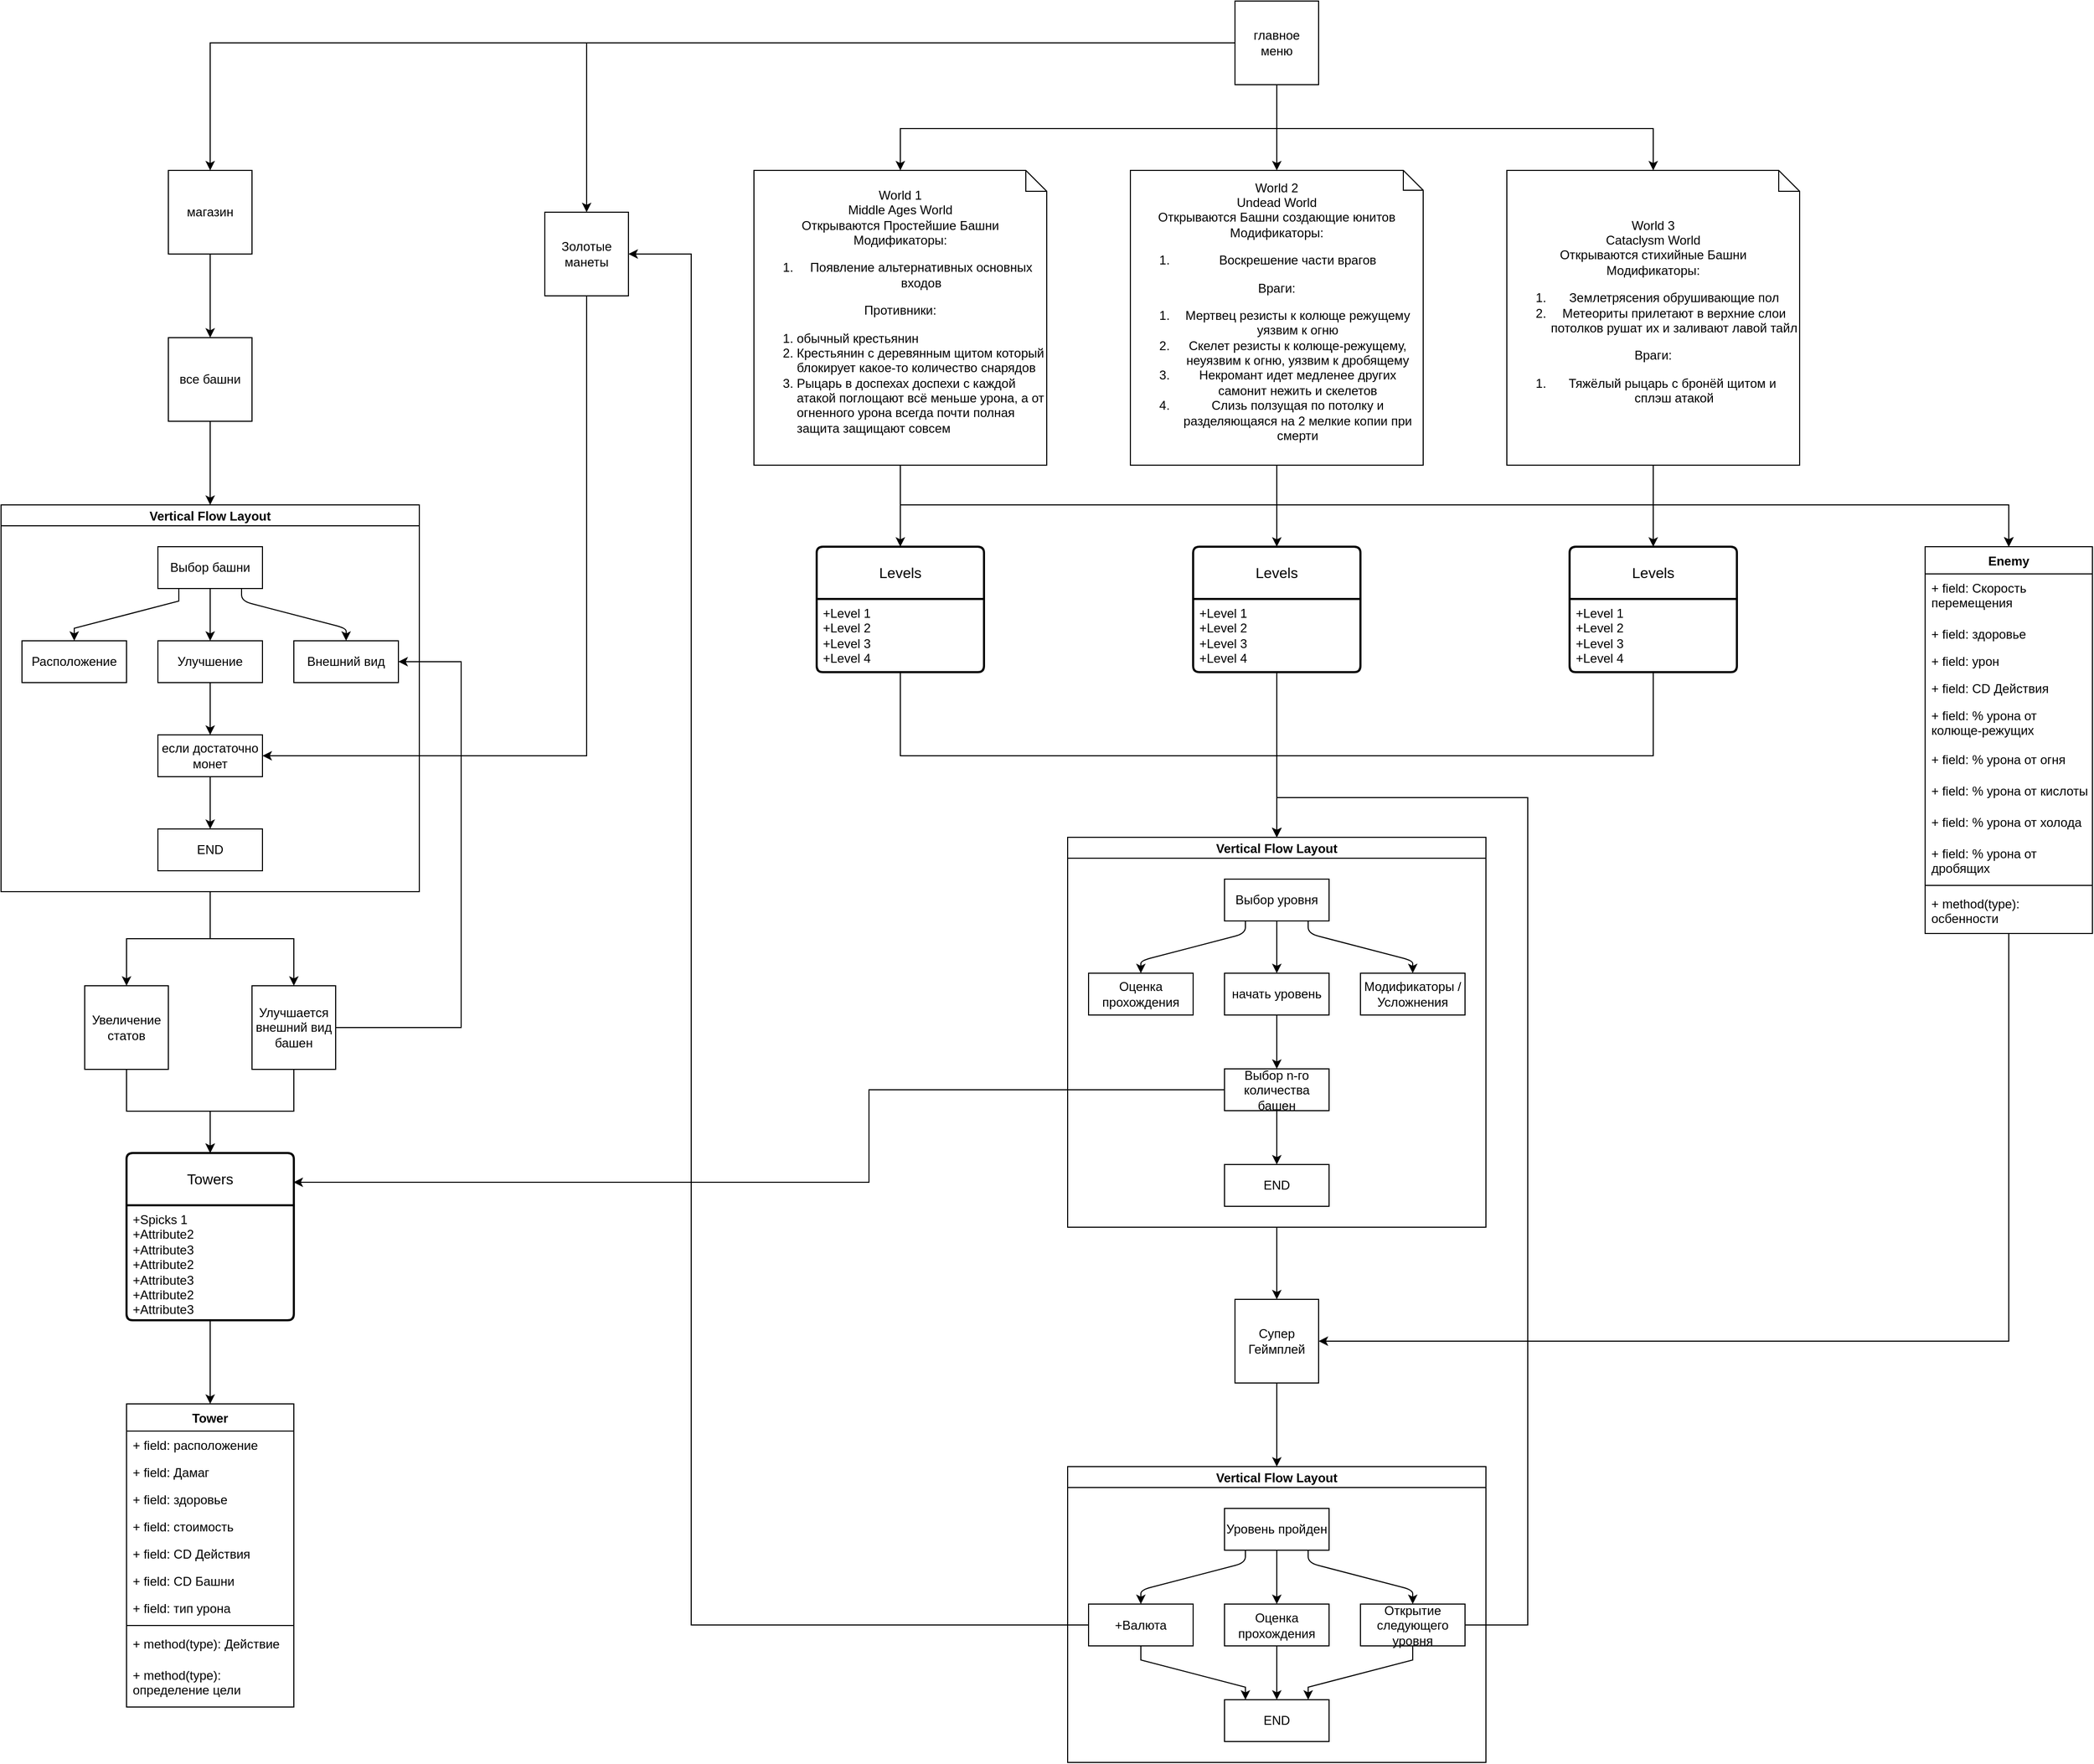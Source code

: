 <mxfile version="22.1.5" type="github">
  <diagram name="Страница — 1" id="nsXlW_DT-UsqhyboqPyw">
    <mxGraphModel dx="3465" dy="1983" grid="1" gridSize="10" guides="1" tooltips="1" connect="1" arrows="1" fold="1" page="1" pageScale="1" pageWidth="827" pageHeight="1169" math="0" shadow="0">
      <root>
        <mxCell id="0" />
        <mxCell id="1" parent="0" />
        <mxCell id="zxyF027QwPhP6R2RznG6-3" style="edgeStyle=orthogonalEdgeStyle;rounded=0;orthogonalLoop=1;jettySize=auto;html=1;" parent="1" source="zxyF027QwPhP6R2RznG6-1" target="zxyF027QwPhP6R2RznG6-2" edge="1">
          <mxGeometry relative="1" as="geometry" />
        </mxCell>
        <mxCell id="lKTriqZeNTH-5ZD20o3C-2" style="edgeStyle=orthogonalEdgeStyle;rounded=0;orthogonalLoop=1;jettySize=auto;html=1;" edge="1" parent="1" source="zxyF027QwPhP6R2RznG6-1" target="lKTriqZeNTH-5ZD20o3C-1">
          <mxGeometry relative="1" as="geometry">
            <Array as="points">
              <mxPoint x="980" y="160" />
              <mxPoint x="620" y="160" />
            </Array>
          </mxGeometry>
        </mxCell>
        <mxCell id="lKTriqZeNTH-5ZD20o3C-16" style="edgeStyle=orthogonalEdgeStyle;rounded=0;orthogonalLoop=1;jettySize=auto;html=1;" edge="1" parent="1" source="zxyF027QwPhP6R2RznG6-1" target="lKTriqZeNTH-5ZD20o3C-3">
          <mxGeometry relative="1" as="geometry" />
        </mxCell>
        <mxCell id="lKTriqZeNTH-5ZD20o3C-17" style="edgeStyle=orthogonalEdgeStyle;rounded=0;orthogonalLoop=1;jettySize=auto;html=1;" edge="1" parent="1" source="zxyF027QwPhP6R2RznG6-1" target="lKTriqZeNTH-5ZD20o3C-10">
          <mxGeometry relative="1" as="geometry">
            <Array as="points">
              <mxPoint x="980" y="160" />
              <mxPoint x="1340" y="160" />
            </Array>
          </mxGeometry>
        </mxCell>
        <mxCell id="lKTriqZeNTH-5ZD20o3C-49" style="edgeStyle=orthogonalEdgeStyle;rounded=0;orthogonalLoop=1;jettySize=auto;html=1;entryX=0.5;entryY=0;entryDx=0;entryDy=0;" edge="1" parent="1" source="zxyF027QwPhP6R2RznG6-1" target="lKTriqZeNTH-5ZD20o3C-37">
          <mxGeometry relative="1" as="geometry" />
        </mxCell>
        <mxCell id="zxyF027QwPhP6R2RznG6-1" value="главное меню" style="whiteSpace=wrap;html=1;aspect=fixed;" parent="1" vertex="1">
          <mxGeometry x="1180" y="38" width="80" height="80" as="geometry" />
        </mxCell>
        <mxCell id="zxyF027QwPhP6R2RznG6-5" style="edgeStyle=orthogonalEdgeStyle;rounded=0;orthogonalLoop=1;jettySize=auto;html=1;" parent="1" source="zxyF027QwPhP6R2RznG6-2" target="zxyF027QwPhP6R2RznG6-4" edge="1">
          <mxGeometry relative="1" as="geometry" />
        </mxCell>
        <mxCell id="zxyF027QwPhP6R2RznG6-2" value="магазин" style="whiteSpace=wrap;html=1;aspect=fixed;" parent="1" vertex="1">
          <mxGeometry x="160" y="200" width="80" height="80" as="geometry" />
        </mxCell>
        <mxCell id="zxyF027QwPhP6R2RznG6-60" style="edgeStyle=orthogonalEdgeStyle;rounded=0;orthogonalLoop=1;jettySize=auto;html=1;entryX=0.5;entryY=0;entryDx=0;entryDy=0;" parent="1" source="zxyF027QwPhP6R2RznG6-4" target="zxyF027QwPhP6R2RznG6-14" edge="1">
          <mxGeometry relative="1" as="geometry" />
        </mxCell>
        <mxCell id="zxyF027QwPhP6R2RznG6-4" value="все башни" style="whiteSpace=wrap;html=1;aspect=fixed;" parent="1" vertex="1">
          <mxGeometry x="160" y="360" width="80" height="80" as="geometry" />
        </mxCell>
        <mxCell id="zxyF027QwPhP6R2RznG6-6" value="Towers" style="swimlane;childLayout=stackLayout;horizontal=1;startSize=50;horizontalStack=0;rounded=1;fontSize=14;fontStyle=0;strokeWidth=2;resizeParent=0;resizeLast=1;shadow=0;dashed=0;align=center;arcSize=4;whiteSpace=wrap;html=1;" parent="1" vertex="1">
          <mxGeometry x="120" y="1140" width="160" height="160" as="geometry" />
        </mxCell>
        <mxCell id="zxyF027QwPhP6R2RznG6-7" value="+Spicks 1&lt;br style=&quot;border-color: var(--border-color);&quot;&gt;+Attribute2&lt;br style=&quot;border-color: var(--border-color);&quot;&gt;+Attribute3&lt;br style=&quot;border-color: var(--border-color);&quot;&gt;+Attribute2&lt;br style=&quot;border-color: var(--border-color);&quot;&gt;+Attribute3&lt;br style=&quot;border-color: var(--border-color);&quot;&gt;+Attribute2&lt;br style=&quot;border-color: var(--border-color);&quot;&gt;+Attribute3" style="align=left;strokeColor=none;fillColor=none;spacingLeft=4;fontSize=12;verticalAlign=top;resizable=0;rotatable=0;part=1;html=1;" parent="zxyF027QwPhP6R2RznG6-6" vertex="1">
          <mxGeometry y="50" width="160" height="110" as="geometry" />
        </mxCell>
        <mxCell id="zxyF027QwPhP6R2RznG6-9" value="Tower" style="swimlane;fontStyle=1;align=center;verticalAlign=top;childLayout=stackLayout;horizontal=1;startSize=26;horizontalStack=0;resizeParent=1;resizeParentMax=0;resizeLast=0;collapsible=1;marginBottom=0;whiteSpace=wrap;html=1;" parent="1" vertex="1">
          <mxGeometry x="120" y="1380" width="160" height="290" as="geometry" />
        </mxCell>
        <mxCell id="zxyF027QwPhP6R2RznG6-10" value="+ field: расположение" style="text;strokeColor=none;fillColor=none;align=left;verticalAlign=top;spacingLeft=4;spacingRight=4;overflow=hidden;rotatable=0;points=[[0,0.5],[1,0.5]];portConstraint=eastwest;whiteSpace=wrap;html=1;" parent="zxyF027QwPhP6R2RznG6-9" vertex="1">
          <mxGeometry y="26" width="160" height="26" as="geometry" />
        </mxCell>
        <mxCell id="zxyF027QwPhP6R2RznG6-39" value="+ field: Дамаг" style="text;strokeColor=none;fillColor=none;align=left;verticalAlign=top;spacingLeft=4;spacingRight=4;overflow=hidden;rotatable=0;points=[[0,0.5],[1,0.5]];portConstraint=eastwest;whiteSpace=wrap;html=1;" parent="zxyF027QwPhP6R2RznG6-9" vertex="1">
          <mxGeometry y="52" width="160" height="26" as="geometry" />
        </mxCell>
        <mxCell id="zxyF027QwPhP6R2RznG6-30" value="+ field: здоровье" style="text;strokeColor=none;fillColor=none;align=left;verticalAlign=top;spacingLeft=4;spacingRight=4;overflow=hidden;rotatable=0;points=[[0,0.5],[1,0.5]];portConstraint=eastwest;whiteSpace=wrap;html=1;" parent="zxyF027QwPhP6R2RznG6-9" vertex="1">
          <mxGeometry y="78" width="160" height="26" as="geometry" />
        </mxCell>
        <mxCell id="zxyF027QwPhP6R2RznG6-52" value="+ field: стоимость" style="text;strokeColor=none;fillColor=none;align=left;verticalAlign=top;spacingLeft=4;spacingRight=4;overflow=hidden;rotatable=0;points=[[0,0.5],[1,0.5]];portConstraint=eastwest;whiteSpace=wrap;html=1;" parent="zxyF027QwPhP6R2RznG6-9" vertex="1">
          <mxGeometry y="104" width="160" height="26" as="geometry" />
        </mxCell>
        <mxCell id="zxyF027QwPhP6R2RznG6-40" value="+ field: CD Действия" style="text;strokeColor=none;fillColor=none;align=left;verticalAlign=top;spacingLeft=4;spacingRight=4;overflow=hidden;rotatable=0;points=[[0,0.5],[1,0.5]];portConstraint=eastwest;whiteSpace=wrap;html=1;" parent="zxyF027QwPhP6R2RznG6-9" vertex="1">
          <mxGeometry y="130" width="160" height="26" as="geometry" />
        </mxCell>
        <mxCell id="eXPQ3vYQNHJ9YocBG75A-29" value="+ field: CD Башни" style="text;strokeColor=none;fillColor=none;align=left;verticalAlign=top;spacingLeft=4;spacingRight=4;overflow=hidden;rotatable=0;points=[[0,0.5],[1,0.5]];portConstraint=eastwest;whiteSpace=wrap;html=1;" parent="zxyF027QwPhP6R2RznG6-9" vertex="1">
          <mxGeometry y="156" width="160" height="26" as="geometry" />
        </mxCell>
        <mxCell id="lKTriqZeNTH-5ZD20o3C-35" value="+ field: тип урона" style="text;strokeColor=none;fillColor=none;align=left;verticalAlign=top;spacingLeft=4;spacingRight=4;overflow=hidden;rotatable=0;points=[[0,0.5],[1,0.5]];portConstraint=eastwest;whiteSpace=wrap;html=1;" vertex="1" parent="zxyF027QwPhP6R2RznG6-9">
          <mxGeometry y="182" width="160" height="26" as="geometry" />
        </mxCell>
        <mxCell id="zxyF027QwPhP6R2RznG6-11" value="" style="line;strokeWidth=1;fillColor=none;align=left;verticalAlign=middle;spacingTop=-1;spacingLeft=3;spacingRight=3;rotatable=0;labelPosition=right;points=[];portConstraint=eastwest;strokeColor=inherit;" parent="zxyF027QwPhP6R2RznG6-9" vertex="1">
          <mxGeometry y="208" width="160" height="8" as="geometry" />
        </mxCell>
        <mxCell id="zxyF027QwPhP6R2RznG6-53" value="+ method(type): Действие" style="text;strokeColor=none;fillColor=none;align=left;verticalAlign=top;spacingLeft=4;spacingRight=4;overflow=hidden;rotatable=0;points=[[0,0.5],[1,0.5]];portConstraint=eastwest;whiteSpace=wrap;html=1;" parent="zxyF027QwPhP6R2RznG6-9" vertex="1">
          <mxGeometry y="216" width="160" height="30" as="geometry" />
        </mxCell>
        <mxCell id="zxyF027QwPhP6R2RznG6-54" value="+ method(type): определение цели" style="text;strokeColor=none;fillColor=none;align=left;verticalAlign=top;spacingLeft=4;spacingRight=4;overflow=hidden;rotatable=0;points=[[0,0.5],[1,0.5]];portConstraint=eastwest;whiteSpace=wrap;html=1;" parent="zxyF027QwPhP6R2RznG6-9" vertex="1">
          <mxGeometry y="246" width="160" height="44" as="geometry" />
        </mxCell>
        <mxCell id="lKTriqZeNTH-5ZD20o3C-47" style="edgeStyle=orthogonalEdgeStyle;rounded=0;orthogonalLoop=1;jettySize=auto;html=1;exitX=0.5;exitY=1;exitDx=0;exitDy=0;entryX=0.5;entryY=0;entryDx=0;entryDy=0;" edge="1" parent="1" source="zxyF027QwPhP6R2RznG6-14" target="zxyF027QwPhP6R2RznG6-28">
          <mxGeometry relative="1" as="geometry" />
        </mxCell>
        <mxCell id="lKTriqZeNTH-5ZD20o3C-48" style="edgeStyle=orthogonalEdgeStyle;rounded=0;orthogonalLoop=1;jettySize=auto;html=1;exitX=0.5;exitY=1;exitDx=0;exitDy=0;entryX=0.5;entryY=0;entryDx=0;entryDy=0;" edge="1" parent="1" source="zxyF027QwPhP6R2RznG6-14" target="zxyF027QwPhP6R2RznG6-31">
          <mxGeometry relative="1" as="geometry" />
        </mxCell>
        <mxCell id="zxyF027QwPhP6R2RznG6-14" value="Vertical Flow Layout" style="swimlane;startSize=20;horizontal=1;childLayout=flowLayout;flowOrientation=north;resizable=0;interRankCellSpacing=50;containerType=tree;fontSize=12;" parent="1" vertex="1">
          <mxGeometry y="520" width="400" height="370" as="geometry" />
        </mxCell>
        <mxCell id="zxyF027QwPhP6R2RznG6-25" style="edgeStyle=orthogonalEdgeStyle;rounded=0;orthogonalLoop=1;jettySize=auto;html=1;noEdgeStyle=1;orthogonal=1;" parent="zxyF027QwPhP6R2RznG6-14" source="zxyF027QwPhP6R2RznG6-15" target="zxyF027QwPhP6R2RznG6-24" edge="1">
          <mxGeometry relative="1" as="geometry">
            <Array as="points">
              <mxPoint x="170" y="92" />
              <mxPoint x="70" y="118" />
            </Array>
          </mxGeometry>
        </mxCell>
        <mxCell id="zxyF027QwPhP6R2RznG6-15" value="Выбор башни" style="whiteSpace=wrap;html=1;" parent="zxyF027QwPhP6R2RznG6-14" vertex="1">
          <mxGeometry x="150" y="40" width="100" height="40" as="geometry" />
        </mxCell>
        <mxCell id="zxyF027QwPhP6R2RznG6-16" value="Улучшение" style="whiteSpace=wrap;html=1;" parent="zxyF027QwPhP6R2RznG6-14" vertex="1">
          <mxGeometry x="150" y="130" width="100" height="40" as="geometry" />
        </mxCell>
        <mxCell id="zxyF027QwPhP6R2RznG6-17" value="" style="html=1;rounded=1;curved=0;sourcePerimeterSpacing=0;targetPerimeterSpacing=0;startSize=6;endSize=6;noEdgeStyle=1;orthogonal=1;" parent="zxyF027QwPhP6R2RznG6-14" source="zxyF027QwPhP6R2RznG6-15" target="zxyF027QwPhP6R2RznG6-16" edge="1">
          <mxGeometry relative="1" as="geometry">
            <Array as="points">
              <mxPoint x="200" y="94" />
              <mxPoint x="200" y="118" />
            </Array>
          </mxGeometry>
        </mxCell>
        <mxCell id="zxyF027QwPhP6R2RznG6-18" value="Внешний вид" style="whiteSpace=wrap;html=1;" parent="zxyF027QwPhP6R2RznG6-14" vertex="1">
          <mxGeometry x="280" y="130" width="100" height="40" as="geometry" />
        </mxCell>
        <mxCell id="zxyF027QwPhP6R2RznG6-19" value="" style="html=1;rounded=1;curved=0;sourcePerimeterSpacing=0;targetPerimeterSpacing=0;startSize=6;endSize=6;noEdgeStyle=1;orthogonal=1;" parent="zxyF027QwPhP6R2RznG6-14" source="zxyF027QwPhP6R2RznG6-15" target="zxyF027QwPhP6R2RznG6-18" edge="1">
          <mxGeometry relative="1" as="geometry">
            <Array as="points">
              <mxPoint x="230" y="92" />
              <mxPoint x="330" y="118" />
            </Array>
          </mxGeometry>
        </mxCell>
        <mxCell id="zxyF027QwPhP6R2RznG6-20" value="если достаточно монет" style="whiteSpace=wrap;html=1;" parent="zxyF027QwPhP6R2RznG6-14" vertex="1">
          <mxGeometry x="150" y="220" width="100" height="40" as="geometry" />
        </mxCell>
        <mxCell id="zxyF027QwPhP6R2RznG6-21" value="" style="html=1;rounded=1;curved=0;sourcePerimeterSpacing=0;targetPerimeterSpacing=0;startSize=6;endSize=6;noEdgeStyle=1;orthogonal=1;" parent="zxyF027QwPhP6R2RznG6-14" source="zxyF027QwPhP6R2RznG6-16" target="zxyF027QwPhP6R2RznG6-20" edge="1">
          <mxGeometry relative="1" as="geometry">
            <Array as="points">
              <mxPoint x="200" y="182" />
              <mxPoint x="200" y="208" />
            </Array>
          </mxGeometry>
        </mxCell>
        <mxCell id="zxyF027QwPhP6R2RznG6-24" value="Расположение" style="whiteSpace=wrap;html=1;" parent="zxyF027QwPhP6R2RznG6-14" vertex="1">
          <mxGeometry x="20" y="130" width="100" height="40" as="geometry" />
        </mxCell>
        <mxCell id="lKTriqZeNTH-5ZD20o3C-45" value="" style="html=1;rounded=1;curved=0;sourcePerimeterSpacing=0;targetPerimeterSpacing=0;startSize=6;endSize=6;noEdgeStyle=1;orthogonal=1;" edge="1" target="lKTriqZeNTH-5ZD20o3C-46" source="zxyF027QwPhP6R2RznG6-20" parent="zxyF027QwPhP6R2RznG6-14">
          <mxGeometry relative="1" as="geometry">
            <Array as="points">
              <mxPoint x="200" y="272" />
              <mxPoint x="200" y="298" />
            </Array>
            <mxPoint x="240" y="770" as="sourcePoint" />
          </mxGeometry>
        </mxCell>
        <mxCell id="lKTriqZeNTH-5ZD20o3C-46" value="END" style="whiteSpace=wrap;html=1;" vertex="1" parent="zxyF027QwPhP6R2RznG6-14">
          <mxGeometry x="150" y="310" width="100" height="40" as="geometry" />
        </mxCell>
        <mxCell id="zxyF027QwPhP6R2RznG6-65" style="edgeStyle=orthogonalEdgeStyle;rounded=0;orthogonalLoop=1;jettySize=auto;html=1;exitX=0.5;exitY=1;exitDx=0;exitDy=0;" parent="1" source="zxyF027QwPhP6R2RznG6-28" target="zxyF027QwPhP6R2RznG6-6" edge="1">
          <mxGeometry relative="1" as="geometry" />
        </mxCell>
        <mxCell id="zxyF027QwPhP6R2RznG6-28" value="Увеличение статов" style="whiteSpace=wrap;html=1;aspect=fixed;" parent="1" vertex="1">
          <mxGeometry x="80" y="980" width="80" height="80" as="geometry" />
        </mxCell>
        <mxCell id="zxyF027QwPhP6R2RznG6-64" style="edgeStyle=orthogonalEdgeStyle;rounded=0;orthogonalLoop=1;jettySize=auto;html=1;" parent="1" source="zxyF027QwPhP6R2RznG6-31" target="zxyF027QwPhP6R2RznG6-6" edge="1">
          <mxGeometry relative="1" as="geometry" />
        </mxCell>
        <mxCell id="eXPQ3vYQNHJ9YocBG75A-6" style="edgeStyle=orthogonalEdgeStyle;rounded=0;orthogonalLoop=1;jettySize=auto;html=1;entryX=1;entryY=0.5;entryDx=0;entryDy=0;exitX=1;exitY=0.5;exitDx=0;exitDy=0;" parent="1" source="zxyF027QwPhP6R2RznG6-31" target="zxyF027QwPhP6R2RznG6-18" edge="1">
          <mxGeometry relative="1" as="geometry">
            <Array as="points">
              <mxPoint x="440" y="1020" />
              <mxPoint x="440" y="670" />
            </Array>
          </mxGeometry>
        </mxCell>
        <mxCell id="zxyF027QwPhP6R2RznG6-31" value="Улучшается внешний вид башен" style="whiteSpace=wrap;html=1;aspect=fixed;" parent="1" vertex="1">
          <mxGeometry x="240" y="980" width="80" height="80" as="geometry" />
        </mxCell>
        <mxCell id="zxyF027QwPhP6R2RznG6-59" style="edgeStyle=orthogonalEdgeStyle;rounded=0;orthogonalLoop=1;jettySize=auto;html=1;entryX=0.5;entryY=0;entryDx=0;entryDy=0;" parent="1" source="zxyF027QwPhP6R2RznG6-7" target="zxyF027QwPhP6R2RznG6-9" edge="1">
          <mxGeometry relative="1" as="geometry" />
        </mxCell>
        <mxCell id="eXPQ3vYQNHJ9YocBG75A-10" value="Levels" style="swimlane;childLayout=stackLayout;horizontal=1;startSize=50;horizontalStack=0;rounded=1;fontSize=14;fontStyle=0;strokeWidth=2;resizeParent=0;resizeLast=1;shadow=0;dashed=0;align=center;arcSize=4;whiteSpace=wrap;html=1;" parent="1" vertex="1">
          <mxGeometry x="780" y="560" width="160" height="120" as="geometry" />
        </mxCell>
        <mxCell id="eXPQ3vYQNHJ9YocBG75A-11" value="+Level 1&lt;br&gt;+Level 2&lt;br&gt;+Level 3&lt;br&gt;+Level 4" style="align=left;strokeColor=none;fillColor=none;spacingLeft=4;fontSize=12;verticalAlign=top;resizable=0;rotatable=0;part=1;html=1;" parent="eXPQ3vYQNHJ9YocBG75A-10" vertex="1">
          <mxGeometry y="50" width="160" height="70" as="geometry" />
        </mxCell>
        <mxCell id="eXPQ3vYQNHJ9YocBG75A-63" style="edgeStyle=orthogonalEdgeStyle;rounded=0;orthogonalLoop=1;jettySize=auto;html=1;" parent="1" source="eXPQ3vYQNHJ9YocBG75A-13" target="eXPQ3vYQNHJ9YocBG75A-62" edge="1">
          <mxGeometry relative="1" as="geometry" />
        </mxCell>
        <mxCell id="eXPQ3vYQNHJ9YocBG75A-13" value="Vertical Flow Layout" style="swimlane;startSize=20;horizontal=1;childLayout=flowLayout;flowOrientation=north;resizable=0;interRankCellSpacing=50;containerType=tree;fontSize=12;" parent="1" vertex="1">
          <mxGeometry x="1020" y="838" width="400" height="373" as="geometry" />
        </mxCell>
        <mxCell id="eXPQ3vYQNHJ9YocBG75A-14" value="Выбор уровня" style="whiteSpace=wrap;html=1;" parent="eXPQ3vYQNHJ9YocBG75A-13" vertex="1">
          <mxGeometry x="150" y="40" width="100" height="40" as="geometry" />
        </mxCell>
        <mxCell id="eXPQ3vYQNHJ9YocBG75A-15" value="Оценка прохождения" style="whiteSpace=wrap;html=1;" parent="eXPQ3vYQNHJ9YocBG75A-13" vertex="1">
          <mxGeometry x="20" y="130" width="100" height="40" as="geometry" />
        </mxCell>
        <mxCell id="eXPQ3vYQNHJ9YocBG75A-16" value="" style="html=1;rounded=1;curved=0;sourcePerimeterSpacing=0;targetPerimeterSpacing=0;startSize=6;endSize=6;noEdgeStyle=1;orthogonal=1;" parent="eXPQ3vYQNHJ9YocBG75A-13" source="eXPQ3vYQNHJ9YocBG75A-14" target="eXPQ3vYQNHJ9YocBG75A-15" edge="1">
          <mxGeometry relative="1" as="geometry">
            <Array as="points">
              <mxPoint x="170" y="92" />
              <mxPoint x="70" y="118" />
            </Array>
          </mxGeometry>
        </mxCell>
        <mxCell id="eXPQ3vYQNHJ9YocBG75A-19" value="Выбор n-го количества башен" style="whiteSpace=wrap;html=1;" parent="eXPQ3vYQNHJ9YocBG75A-13" vertex="1">
          <mxGeometry x="150" y="221.5" width="100" height="40" as="geometry" />
        </mxCell>
        <mxCell id="eXPQ3vYQNHJ9YocBG75A-24" value="" style="edgeStyle=orthogonalEdgeStyle;rounded=0;orthogonalLoop=1;jettySize=auto;html=1;noEdgeStyle=1;orthogonal=1;" parent="eXPQ3vYQNHJ9YocBG75A-13" source="eXPQ3vYQNHJ9YocBG75A-14" target="eXPQ3vYQNHJ9YocBG75A-25" edge="1">
          <mxGeometry relative="1" as="geometry">
            <Array as="points">
              <mxPoint x="200" y="94" />
              <mxPoint x="200" y="118" />
            </Array>
          </mxGeometry>
        </mxCell>
        <mxCell id="eXPQ3vYQNHJ9YocBG75A-26" style="edgeStyle=orthogonalEdgeStyle;rounded=0;orthogonalLoop=1;jettySize=auto;html=1;noEdgeStyle=1;orthogonal=1;" parent="eXPQ3vYQNHJ9YocBG75A-13" source="eXPQ3vYQNHJ9YocBG75A-25" target="eXPQ3vYQNHJ9YocBG75A-19" edge="1">
          <mxGeometry relative="1" as="geometry">
            <Array as="points">
              <mxPoint x="200" y="182" />
              <mxPoint x="200" y="208" />
            </Array>
          </mxGeometry>
        </mxCell>
        <mxCell id="eXPQ3vYQNHJ9YocBG75A-25" value="начать уровень" style="whiteSpace=wrap;html=1;" parent="eXPQ3vYQNHJ9YocBG75A-13" vertex="1">
          <mxGeometry x="150" y="130" width="100" height="40" as="geometry" />
        </mxCell>
        <mxCell id="eXPQ3vYQNHJ9YocBG75A-17" value="Модификаторы / Усложнения" style="whiteSpace=wrap;html=1;" parent="eXPQ3vYQNHJ9YocBG75A-13" vertex="1">
          <mxGeometry x="280" y="130" width="100" height="40" as="geometry" />
        </mxCell>
        <mxCell id="eXPQ3vYQNHJ9YocBG75A-18" value="" style="html=1;rounded=1;curved=0;sourcePerimeterSpacing=0;targetPerimeterSpacing=0;startSize=6;endSize=6;noEdgeStyle=1;orthogonal=1;" parent="eXPQ3vYQNHJ9YocBG75A-13" source="eXPQ3vYQNHJ9YocBG75A-14" target="eXPQ3vYQNHJ9YocBG75A-17" edge="1">
          <mxGeometry relative="1" as="geometry">
            <Array as="points">
              <mxPoint x="230" y="92" />
              <mxPoint x="330" y="118" />
            </Array>
          </mxGeometry>
        </mxCell>
        <mxCell id="eXPQ3vYQNHJ9YocBG75A-39" style="edgeStyle=orthogonalEdgeStyle;rounded=0;orthogonalLoop=1;jettySize=auto;html=1;noEdgeStyle=1;orthogonal=1;" parent="eXPQ3vYQNHJ9YocBG75A-13" source="eXPQ3vYQNHJ9YocBG75A-19" target="eXPQ3vYQNHJ9YocBG75A-40" edge="1">
          <mxGeometry relative="1" as="geometry">
            <mxPoint x="1040" y="1008" as="sourcePoint" />
            <Array as="points">
              <mxPoint x="200" y="275.0" />
              <mxPoint x="200" y="301.0" />
            </Array>
          </mxGeometry>
        </mxCell>
        <mxCell id="eXPQ3vYQNHJ9YocBG75A-40" value="END" style="whiteSpace=wrap;html=1;" parent="eXPQ3vYQNHJ9YocBG75A-13" vertex="1">
          <mxGeometry x="150" y="313.0" width="100" height="40" as="geometry" />
        </mxCell>
        <mxCell id="eXPQ3vYQNHJ9YocBG75A-41" value="Vertical Flow Layout" style="swimlane;startSize=20;horizontal=1;childLayout=flowLayout;flowOrientation=north;resizable=0;interRankCellSpacing=50;containerType=tree;fontSize=12;" parent="1" vertex="1">
          <mxGeometry x="1020" y="1440" width="400" height="283" as="geometry" />
        </mxCell>
        <mxCell id="eXPQ3vYQNHJ9YocBG75A-42" value="Уровень пройден" style="whiteSpace=wrap;html=1;" parent="eXPQ3vYQNHJ9YocBG75A-41" vertex="1">
          <mxGeometry x="150" y="40" width="100" height="40" as="geometry" />
        </mxCell>
        <mxCell id="eXPQ3vYQNHJ9YocBG75A-58" style="edgeStyle=orthogonalEdgeStyle;rounded=0;orthogonalLoop=1;jettySize=auto;html=1;noEdgeStyle=1;orthogonal=1;" parent="eXPQ3vYQNHJ9YocBG75A-41" source="eXPQ3vYQNHJ9YocBG75A-43" target="eXPQ3vYQNHJ9YocBG75A-57" edge="1">
          <mxGeometry relative="1" as="geometry">
            <Array as="points">
              <mxPoint x="70" y="185.0" />
              <mxPoint x="170" y="211.0" />
            </Array>
          </mxGeometry>
        </mxCell>
        <mxCell id="eXPQ3vYQNHJ9YocBG75A-43" value="+Валюта" style="whiteSpace=wrap;html=1;" parent="eXPQ3vYQNHJ9YocBG75A-41" vertex="1">
          <mxGeometry x="20" y="131.5" width="100" height="40" as="geometry" />
        </mxCell>
        <mxCell id="eXPQ3vYQNHJ9YocBG75A-44" value="" style="html=1;rounded=1;curved=0;sourcePerimeterSpacing=0;targetPerimeterSpacing=0;startSize=6;endSize=6;noEdgeStyle=1;orthogonal=1;" parent="eXPQ3vYQNHJ9YocBG75A-41" source="eXPQ3vYQNHJ9YocBG75A-42" target="eXPQ3vYQNHJ9YocBG75A-43" edge="1">
          <mxGeometry relative="1" as="geometry">
            <Array as="points">
              <mxPoint x="170" y="92" />
              <mxPoint x="70" y="118" />
            </Array>
          </mxGeometry>
        </mxCell>
        <mxCell id="eXPQ3vYQNHJ9YocBG75A-46" value="" style="edgeStyle=orthogonalEdgeStyle;rounded=0;orthogonalLoop=1;jettySize=auto;html=1;noEdgeStyle=1;orthogonal=1;" parent="eXPQ3vYQNHJ9YocBG75A-41" source="eXPQ3vYQNHJ9YocBG75A-42" target="eXPQ3vYQNHJ9YocBG75A-48" edge="1">
          <mxGeometry relative="1" as="geometry">
            <Array as="points">
              <mxPoint x="200" y="94" />
              <mxPoint x="200" y="118" />
            </Array>
          </mxGeometry>
        </mxCell>
        <mxCell id="eXPQ3vYQNHJ9YocBG75A-48" value="Оценка прохождения" style="whiteSpace=wrap;html=1;" parent="eXPQ3vYQNHJ9YocBG75A-41" vertex="1">
          <mxGeometry x="150" y="131.5" width="100" height="40" as="geometry" />
        </mxCell>
        <mxCell id="eXPQ3vYQNHJ9YocBG75A-59" style="edgeStyle=orthogonalEdgeStyle;rounded=0;orthogonalLoop=1;jettySize=auto;html=1;noEdgeStyle=1;orthogonal=1;" parent="eXPQ3vYQNHJ9YocBG75A-41" source="eXPQ3vYQNHJ9YocBG75A-49" target="eXPQ3vYQNHJ9YocBG75A-57" edge="1">
          <mxGeometry relative="1" as="geometry">
            <Array as="points">
              <mxPoint x="330" y="185.0" />
              <mxPoint x="230" y="211.0" />
            </Array>
          </mxGeometry>
        </mxCell>
        <mxCell id="eXPQ3vYQNHJ9YocBG75A-49" value="Открытие следующего уровня" style="whiteSpace=wrap;html=1;" parent="eXPQ3vYQNHJ9YocBG75A-41" vertex="1">
          <mxGeometry x="280" y="131.5" width="100" height="40" as="geometry" />
        </mxCell>
        <mxCell id="eXPQ3vYQNHJ9YocBG75A-50" value="" style="html=1;rounded=1;curved=0;sourcePerimeterSpacing=0;targetPerimeterSpacing=0;startSize=6;endSize=6;noEdgeStyle=1;orthogonal=1;" parent="eXPQ3vYQNHJ9YocBG75A-41" source="eXPQ3vYQNHJ9YocBG75A-42" target="eXPQ3vYQNHJ9YocBG75A-49" edge="1">
          <mxGeometry relative="1" as="geometry">
            <Array as="points">
              <mxPoint x="230" y="92" />
              <mxPoint x="330" y="118" />
            </Array>
          </mxGeometry>
        </mxCell>
        <mxCell id="eXPQ3vYQNHJ9YocBG75A-56" value="" style="edgeStyle=orthogonalEdgeStyle;rounded=0;orthogonalLoop=1;jettySize=auto;html=1;noEdgeStyle=1;orthogonal=1;" parent="eXPQ3vYQNHJ9YocBG75A-41" source="eXPQ3vYQNHJ9YocBG75A-48" target="eXPQ3vYQNHJ9YocBG75A-57" edge="1">
          <mxGeometry relative="1" as="geometry">
            <Array as="points">
              <mxPoint x="200" y="185.0" />
              <mxPoint x="200" y="209.0" />
            </Array>
            <mxPoint x="1100" y="1520" as="sourcePoint" />
          </mxGeometry>
        </mxCell>
        <mxCell id="eXPQ3vYQNHJ9YocBG75A-57" value="END" style="whiteSpace=wrap;html=1;" parent="eXPQ3vYQNHJ9YocBG75A-41" vertex="1">
          <mxGeometry x="150" y="223.0" width="100" height="40" as="geometry" />
        </mxCell>
        <mxCell id="eXPQ3vYQNHJ9YocBG75A-64" style="edgeStyle=orthogonalEdgeStyle;rounded=0;orthogonalLoop=1;jettySize=auto;html=1;" parent="1" source="eXPQ3vYQNHJ9YocBG75A-62" target="eXPQ3vYQNHJ9YocBG75A-41" edge="1">
          <mxGeometry relative="1" as="geometry" />
        </mxCell>
        <mxCell id="eXPQ3vYQNHJ9YocBG75A-62" value="Супер&lt;br&gt;Геймплей" style="whiteSpace=wrap;html=1;aspect=fixed;" parent="1" vertex="1">
          <mxGeometry x="1180" y="1280" width="80" height="80" as="geometry" />
        </mxCell>
        <mxCell id="lKTriqZeNTH-5ZD20o3C-5" style="edgeStyle=orthogonalEdgeStyle;rounded=0;orthogonalLoop=1;jettySize=auto;html=1;" edge="1" parent="1" source="lKTriqZeNTH-5ZD20o3C-1" target="eXPQ3vYQNHJ9YocBG75A-10">
          <mxGeometry relative="1" as="geometry" />
        </mxCell>
        <mxCell id="lKTriqZeNTH-5ZD20o3C-31" style="edgeStyle=orthogonalEdgeStyle;rounded=0;orthogonalLoop=1;jettySize=auto;html=1;entryX=0.5;entryY=0;entryDx=0;entryDy=0;" edge="1" parent="1" source="lKTriqZeNTH-5ZD20o3C-1" target="lKTriqZeNTH-5ZD20o3C-18">
          <mxGeometry relative="1" as="geometry">
            <Array as="points">
              <mxPoint x="860" y="520" />
              <mxPoint x="1920" y="520" />
            </Array>
          </mxGeometry>
        </mxCell>
        <mxCell id="lKTriqZeNTH-5ZD20o3C-1" value="World 1&lt;br&gt;Middle Ages World&lt;br&gt;Открываются Простейшие Башни&lt;br&gt;Модификаторы:&lt;br&gt;&lt;ol&gt;&lt;li&gt;&lt;span style=&quot;background-color: initial;&quot;&gt;Появление альтернативных основных входов&lt;/span&gt;&lt;/li&gt;&lt;/ol&gt;Противники:&lt;br&gt;&lt;div style=&quot;text-align: left;&quot;&gt;&lt;ol&gt;&lt;li&gt;&lt;span style=&quot;background-color: initial;&quot;&gt;обычный крестьянин&lt;/span&gt;&lt;/li&gt;&lt;li&gt;&lt;span style=&quot;background-color: initial;&quot;&gt;Крестьянин с деревянным щитом который блокирует какое-то количество снарядов&lt;/span&gt;&lt;/li&gt;&lt;li&gt;&lt;span style=&quot;background-color: initial;&quot;&gt;Рыцарь в доспехах доспехи с каждой атакой поглощают всё меньше урона, а от огненного урона всегда почти полная защита защищают совсем&lt;/span&gt;&lt;/li&gt;&lt;/ol&gt;&lt;/div&gt;" style="shape=note;size=20;whiteSpace=wrap;html=1;" vertex="1" parent="1">
          <mxGeometry x="720" y="200" width="280" height="282" as="geometry" />
        </mxCell>
        <mxCell id="lKTriqZeNTH-5ZD20o3C-8" style="edgeStyle=orthogonalEdgeStyle;rounded=0;orthogonalLoop=1;jettySize=auto;html=1;" edge="1" parent="1" source="lKTriqZeNTH-5ZD20o3C-3" target="lKTriqZeNTH-5ZD20o3C-6">
          <mxGeometry relative="1" as="geometry" />
        </mxCell>
        <mxCell id="lKTriqZeNTH-5ZD20o3C-32" style="edgeStyle=orthogonalEdgeStyle;rounded=0;orthogonalLoop=1;jettySize=auto;html=1;entryX=0.5;entryY=0;entryDx=0;entryDy=0;" edge="1" parent="1" source="lKTriqZeNTH-5ZD20o3C-3" target="lKTriqZeNTH-5ZD20o3C-18">
          <mxGeometry relative="1" as="geometry">
            <Array as="points">
              <mxPoint x="1220" y="520" />
              <mxPoint x="1920" y="520" />
            </Array>
          </mxGeometry>
        </mxCell>
        <mxCell id="lKTriqZeNTH-5ZD20o3C-3" value="World 2&lt;br&gt;Undead&amp;nbsp;World&lt;br&gt;Открываются Башни создающие юнитов&lt;br&gt;&lt;span style=&quot;background-color: initial;&quot;&gt;Модификаторы:&lt;br&gt;&lt;ol&gt;&lt;li&gt;&lt;span style=&quot;background-color: initial;&quot;&gt;Воскрешение части врагов&lt;/span&gt;&lt;/li&gt;&lt;/ol&gt;&lt;div&gt;Враги:&lt;/div&gt;&lt;div&gt;&lt;ol&gt;&lt;li&gt;Мертвец резисты к колюще режущему уязвим к огню&lt;/li&gt;&lt;li&gt;Скелет резисты к колюще-режущему, неуязвим к огню, уязвим к дробящему&lt;/li&gt;&lt;li&gt;Некромант идет медленее других самонит нежить и скелетов&lt;/li&gt;&lt;li&gt;Слизь ползущая по потолку и разделяющаяся на 2 мелкие копии при смерти&lt;/li&gt;&lt;/ol&gt;&lt;/div&gt;&lt;/span&gt;" style="shape=note;size=19;whiteSpace=wrap;html=1;" vertex="1" parent="1">
          <mxGeometry x="1080" y="200" width="280" height="282" as="geometry" />
        </mxCell>
        <mxCell id="lKTriqZeNTH-5ZD20o3C-4" style="edgeStyle=orthogonalEdgeStyle;rounded=0;orthogonalLoop=1;jettySize=auto;html=1;entryX=0.5;entryY=0;entryDx=0;entryDy=0;" edge="1" parent="1" source="eXPQ3vYQNHJ9YocBG75A-49" target="eXPQ3vYQNHJ9YocBG75A-13">
          <mxGeometry relative="1" as="geometry">
            <Array as="points">
              <mxPoint x="1460" y="1591" />
              <mxPoint x="1460" y="800" />
              <mxPoint x="1220" y="800" />
            </Array>
          </mxGeometry>
        </mxCell>
        <mxCell id="lKTriqZeNTH-5ZD20o3C-6" value="Levels" style="swimlane;childLayout=stackLayout;horizontal=1;startSize=50;horizontalStack=0;rounded=1;fontSize=14;fontStyle=0;strokeWidth=2;resizeParent=0;resizeLast=1;shadow=0;dashed=0;align=center;arcSize=4;whiteSpace=wrap;html=1;" vertex="1" parent="1">
          <mxGeometry x="1140" y="560" width="160" height="120" as="geometry" />
        </mxCell>
        <mxCell id="lKTriqZeNTH-5ZD20o3C-7" value="+Level 1&lt;br&gt;+Level 2&lt;br&gt;+Level 3&lt;br&gt;+Level 4" style="align=left;strokeColor=none;fillColor=none;spacingLeft=4;fontSize=12;verticalAlign=top;resizable=0;rotatable=0;part=1;html=1;" vertex="1" parent="lKTriqZeNTH-5ZD20o3C-6">
          <mxGeometry y="50" width="160" height="70" as="geometry" />
        </mxCell>
        <mxCell id="lKTriqZeNTH-5ZD20o3C-9" style="edgeStyle=orthogonalEdgeStyle;rounded=0;orthogonalLoop=1;jettySize=auto;html=1;" edge="1" parent="1" source="lKTriqZeNTH-5ZD20o3C-10" target="lKTriqZeNTH-5ZD20o3C-11">
          <mxGeometry relative="1" as="geometry" />
        </mxCell>
        <mxCell id="lKTriqZeNTH-5ZD20o3C-33" style="edgeStyle=orthogonalEdgeStyle;rounded=0;orthogonalLoop=1;jettySize=auto;html=1;entryX=0.5;entryY=0;entryDx=0;entryDy=0;" edge="1" parent="1" source="lKTriqZeNTH-5ZD20o3C-10" target="lKTriqZeNTH-5ZD20o3C-18">
          <mxGeometry relative="1" as="geometry">
            <Array as="points">
              <mxPoint x="1580" y="520" />
              <mxPoint x="1920" y="520" />
            </Array>
          </mxGeometry>
        </mxCell>
        <mxCell id="lKTriqZeNTH-5ZD20o3C-10" value="World 3&lt;br&gt;Сataclysm World&lt;br&gt;Открываются стихийные Башни&lt;br&gt;Модификаторы:&lt;br&gt;&lt;ol&gt;&lt;li&gt;Землетрясения обрушивающие пол&lt;/li&gt;&lt;li&gt;Метеориты прилетают в верхние слои потолков рушат их и заливают лавой тайл&lt;/li&gt;&lt;/ol&gt;&lt;div&gt;Враги:&lt;/div&gt;&lt;div&gt;&lt;ol&gt;&lt;li&gt;Тяжёлый рыцарь с бронёй щитом и&amp;nbsp; сплэш атакой&lt;/li&gt;&lt;/ol&gt;&lt;/div&gt;" style="shape=note;size=20;whiteSpace=wrap;html=1;" vertex="1" parent="1">
          <mxGeometry x="1440" y="200" width="280" height="282" as="geometry" />
        </mxCell>
        <mxCell id="lKTriqZeNTH-5ZD20o3C-11" value="Levels" style="swimlane;childLayout=stackLayout;horizontal=1;startSize=50;horizontalStack=0;rounded=1;fontSize=14;fontStyle=0;strokeWidth=2;resizeParent=0;resizeLast=1;shadow=0;dashed=0;align=center;arcSize=4;whiteSpace=wrap;html=1;" vertex="1" parent="1">
          <mxGeometry x="1500" y="560" width="160" height="120" as="geometry" />
        </mxCell>
        <mxCell id="lKTriqZeNTH-5ZD20o3C-12" value="+Level 1&lt;br&gt;+Level 2&lt;br&gt;+Level 3&lt;br&gt;+Level 4" style="align=left;strokeColor=none;fillColor=none;spacingLeft=4;fontSize=12;verticalAlign=top;resizable=0;rotatable=0;part=1;html=1;" vertex="1" parent="lKTriqZeNTH-5ZD20o3C-11">
          <mxGeometry y="50" width="160" height="70" as="geometry" />
        </mxCell>
        <mxCell id="lKTriqZeNTH-5ZD20o3C-13" style="edgeStyle=orthogonalEdgeStyle;rounded=0;orthogonalLoop=1;jettySize=auto;html=1;entryX=0.5;entryY=0;entryDx=0;entryDy=0;" edge="1" parent="1" source="lKTriqZeNTH-5ZD20o3C-12" target="eXPQ3vYQNHJ9YocBG75A-13">
          <mxGeometry relative="1" as="geometry">
            <Array as="points">
              <mxPoint x="1580" y="760" />
              <mxPoint x="1220" y="760" />
            </Array>
          </mxGeometry>
        </mxCell>
        <mxCell id="lKTriqZeNTH-5ZD20o3C-14" style="edgeStyle=orthogonalEdgeStyle;rounded=0;orthogonalLoop=1;jettySize=auto;html=1;entryX=0.5;entryY=0;entryDx=0;entryDy=0;" edge="1" parent="1" source="eXPQ3vYQNHJ9YocBG75A-11" target="eXPQ3vYQNHJ9YocBG75A-13">
          <mxGeometry relative="1" as="geometry">
            <Array as="points">
              <mxPoint x="860" y="760" />
              <mxPoint x="1220" y="760" />
            </Array>
          </mxGeometry>
        </mxCell>
        <mxCell id="lKTriqZeNTH-5ZD20o3C-15" style="edgeStyle=orthogonalEdgeStyle;rounded=0;orthogonalLoop=1;jettySize=auto;html=1;" edge="1" parent="1" source="lKTriqZeNTH-5ZD20o3C-7" target="eXPQ3vYQNHJ9YocBG75A-13">
          <mxGeometry relative="1" as="geometry" />
        </mxCell>
        <mxCell id="lKTriqZeNTH-5ZD20o3C-34" style="edgeStyle=orthogonalEdgeStyle;rounded=0;orthogonalLoop=1;jettySize=auto;html=1;entryX=1;entryY=0.5;entryDx=0;entryDy=0;" edge="1" parent="1" source="lKTriqZeNTH-5ZD20o3C-18" target="eXPQ3vYQNHJ9YocBG75A-62">
          <mxGeometry relative="1" as="geometry">
            <Array as="points">
              <mxPoint x="1920" y="1320" />
            </Array>
          </mxGeometry>
        </mxCell>
        <mxCell id="lKTriqZeNTH-5ZD20o3C-18" value="Enemy" style="swimlane;fontStyle=1;align=center;verticalAlign=top;childLayout=stackLayout;horizontal=1;startSize=26;horizontalStack=0;resizeParent=1;resizeParentMax=0;resizeLast=0;collapsible=1;marginBottom=0;whiteSpace=wrap;html=1;" vertex="1" parent="1">
          <mxGeometry x="1840" y="560" width="160" height="370" as="geometry" />
        </mxCell>
        <mxCell id="lKTriqZeNTH-5ZD20o3C-19" value="+ field: Скорость перемещения" style="text;strokeColor=none;fillColor=none;align=left;verticalAlign=top;spacingLeft=4;spacingRight=4;overflow=hidden;rotatable=0;points=[[0,0.5],[1,0.5]];portConstraint=eastwest;whiteSpace=wrap;html=1;" vertex="1" parent="lKTriqZeNTH-5ZD20o3C-18">
          <mxGeometry y="26" width="160" height="44" as="geometry" />
        </mxCell>
        <mxCell id="lKTriqZeNTH-5ZD20o3C-20" value="+ field: здоровье" style="text;strokeColor=none;fillColor=none;align=left;verticalAlign=top;spacingLeft=4;spacingRight=4;overflow=hidden;rotatable=0;points=[[0,0.5],[1,0.5]];portConstraint=eastwest;whiteSpace=wrap;html=1;" vertex="1" parent="lKTriqZeNTH-5ZD20o3C-18">
          <mxGeometry y="70" width="160" height="26" as="geometry" />
        </mxCell>
        <mxCell id="lKTriqZeNTH-5ZD20o3C-21" value="+ field: урон" style="text;strokeColor=none;fillColor=none;align=left;verticalAlign=top;spacingLeft=4;spacingRight=4;overflow=hidden;rotatable=0;points=[[0,0.5],[1,0.5]];portConstraint=eastwest;whiteSpace=wrap;html=1;" vertex="1" parent="lKTriqZeNTH-5ZD20o3C-18">
          <mxGeometry y="96" width="160" height="26" as="geometry" />
        </mxCell>
        <mxCell id="lKTriqZeNTH-5ZD20o3C-22" value="+ field: CD Действия" style="text;strokeColor=none;fillColor=none;align=left;verticalAlign=top;spacingLeft=4;spacingRight=4;overflow=hidden;rotatable=0;points=[[0,0.5],[1,0.5]];portConstraint=eastwest;whiteSpace=wrap;html=1;" vertex="1" parent="lKTriqZeNTH-5ZD20o3C-18">
          <mxGeometry y="122" width="160" height="26" as="geometry" />
        </mxCell>
        <mxCell id="lKTriqZeNTH-5ZD20o3C-26" value="+ field: % урона от колюще-режущих" style="text;strokeColor=none;fillColor=none;align=left;verticalAlign=top;spacingLeft=4;spacingRight=4;overflow=hidden;rotatable=0;points=[[0,0.5],[1,0.5]];portConstraint=eastwest;whiteSpace=wrap;html=1;" vertex="1" parent="lKTriqZeNTH-5ZD20o3C-18">
          <mxGeometry y="148" width="160" height="42" as="geometry" />
        </mxCell>
        <mxCell id="lKTriqZeNTH-5ZD20o3C-27" value="+ field: % урона от огня" style="text;strokeColor=none;fillColor=none;align=left;verticalAlign=top;spacingLeft=4;spacingRight=4;overflow=hidden;rotatable=0;points=[[0,0.5],[1,0.5]];portConstraint=eastwest;whiteSpace=wrap;html=1;" vertex="1" parent="lKTriqZeNTH-5ZD20o3C-18">
          <mxGeometry y="190" width="160" height="30" as="geometry" />
        </mxCell>
        <mxCell id="lKTriqZeNTH-5ZD20o3C-28" value="+ field: % урона от кислоты" style="text;strokeColor=none;fillColor=none;align=left;verticalAlign=top;spacingLeft=4;spacingRight=4;overflow=hidden;rotatable=0;points=[[0,0.5],[1,0.5]];portConstraint=eastwest;whiteSpace=wrap;html=1;" vertex="1" parent="lKTriqZeNTH-5ZD20o3C-18">
          <mxGeometry y="220" width="160" height="30" as="geometry" />
        </mxCell>
        <mxCell id="lKTriqZeNTH-5ZD20o3C-29" value="+ field: % урона от холода" style="text;strokeColor=none;fillColor=none;align=left;verticalAlign=top;spacingLeft=4;spacingRight=4;overflow=hidden;rotatable=0;points=[[0,0.5],[1,0.5]];portConstraint=eastwest;whiteSpace=wrap;html=1;" vertex="1" parent="lKTriqZeNTH-5ZD20o3C-18">
          <mxGeometry y="250" width="160" height="30" as="geometry" />
        </mxCell>
        <mxCell id="lKTriqZeNTH-5ZD20o3C-30" value="+ field: % урона от дробящих" style="text;strokeColor=none;fillColor=none;align=left;verticalAlign=top;spacingLeft=4;spacingRight=4;overflow=hidden;rotatable=0;points=[[0,0.5],[1,0.5]];portConstraint=eastwest;whiteSpace=wrap;html=1;" vertex="1" parent="lKTriqZeNTH-5ZD20o3C-18">
          <mxGeometry y="280" width="160" height="40" as="geometry" />
        </mxCell>
        <mxCell id="lKTriqZeNTH-5ZD20o3C-24" value="" style="line;strokeWidth=1;fillColor=none;align=left;verticalAlign=middle;spacingTop=-1;spacingLeft=3;spacingRight=3;rotatable=0;labelPosition=right;points=[];portConstraint=eastwest;strokeColor=inherit;" vertex="1" parent="lKTriqZeNTH-5ZD20o3C-18">
          <mxGeometry y="320" width="160" height="8" as="geometry" />
        </mxCell>
        <mxCell id="lKTriqZeNTH-5ZD20o3C-25" value="+ method(type): осбенности" style="text;strokeColor=none;fillColor=none;align=left;verticalAlign=top;spacingLeft=4;spacingRight=4;overflow=hidden;rotatable=0;points=[[0,0.5],[1,0.5]];portConstraint=eastwest;whiteSpace=wrap;html=1;" vertex="1" parent="lKTriqZeNTH-5ZD20o3C-18">
          <mxGeometry y="328" width="160" height="42" as="geometry" />
        </mxCell>
        <mxCell id="lKTriqZeNTH-5ZD20o3C-50" style="edgeStyle=orthogonalEdgeStyle;rounded=0;orthogonalLoop=1;jettySize=auto;html=1;entryX=1;entryY=0.5;entryDx=0;entryDy=0;" edge="1" parent="1" source="lKTriqZeNTH-5ZD20o3C-37" target="zxyF027QwPhP6R2RznG6-20">
          <mxGeometry relative="1" as="geometry">
            <Array as="points">
              <mxPoint x="560" y="760" />
            </Array>
          </mxGeometry>
        </mxCell>
        <mxCell id="lKTriqZeNTH-5ZD20o3C-37" value="Золотые манеты" style="whiteSpace=wrap;html=1;aspect=fixed;" vertex="1" parent="1">
          <mxGeometry x="520" y="240" width="80" height="80" as="geometry" />
        </mxCell>
        <mxCell id="lKTriqZeNTH-5ZD20o3C-51" style="edgeStyle=orthogonalEdgeStyle;rounded=0;orthogonalLoop=1;jettySize=auto;html=1;entryX=0.998;entryY=0.175;entryDx=0;entryDy=0;entryPerimeter=0;" edge="1" parent="1" source="eXPQ3vYQNHJ9YocBG75A-19" target="zxyF027QwPhP6R2RznG6-6">
          <mxGeometry relative="1" as="geometry">
            <Array as="points">
              <mxPoint x="830" y="1080" />
              <mxPoint x="830" y="1168" />
            </Array>
          </mxGeometry>
        </mxCell>
        <mxCell id="lKTriqZeNTH-5ZD20o3C-52" style="edgeStyle=orthogonalEdgeStyle;rounded=0;orthogonalLoop=1;jettySize=auto;html=1;entryX=1;entryY=0.5;entryDx=0;entryDy=0;" edge="1" parent="1" source="eXPQ3vYQNHJ9YocBG75A-43" target="lKTriqZeNTH-5ZD20o3C-37">
          <mxGeometry relative="1" as="geometry">
            <Array as="points">
              <mxPoint x="660" y="1591" />
              <mxPoint x="660" y="280" />
            </Array>
          </mxGeometry>
        </mxCell>
      </root>
    </mxGraphModel>
  </diagram>
</mxfile>
